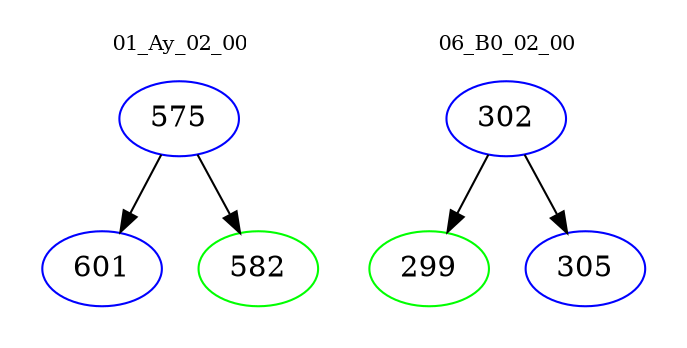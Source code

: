 digraph{
subgraph cluster_0 {
color = white
label = "01_Ay_02_00";
fontsize=10;
T0_575 [label="575", color="blue"]
T0_575 -> T0_601 [color="black"]
T0_601 [label="601", color="blue"]
T0_575 -> T0_582 [color="black"]
T0_582 [label="582", color="green"]
}
subgraph cluster_1 {
color = white
label = "06_B0_02_00";
fontsize=10;
T1_302 [label="302", color="blue"]
T1_302 -> T1_299 [color="black"]
T1_299 [label="299", color="green"]
T1_302 -> T1_305 [color="black"]
T1_305 [label="305", color="blue"]
}
}
